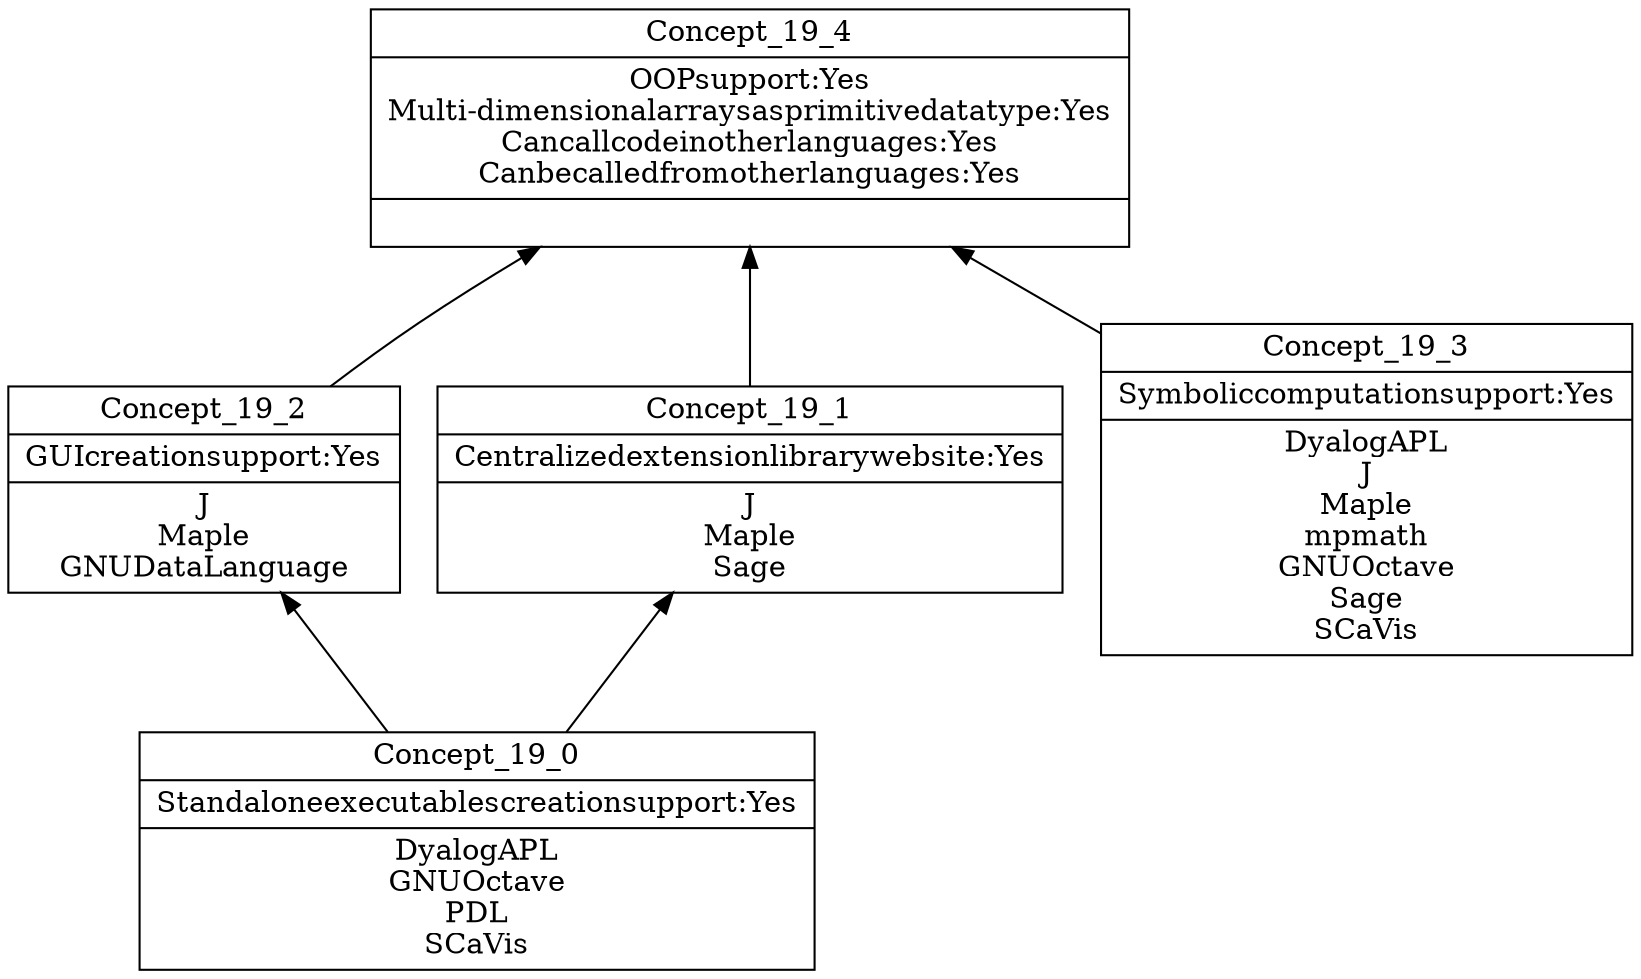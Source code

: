 digraph G { 
	rankdir=BT;
subgraph 19 { 
label="19";
1 [shape=record,label="{Concept_19_0|Standaloneexecutablescreationsupport:Yes\n|DyalogAPL\nGNUOctave\nPDL\nSCaVis\n}"];
2 [shape=record,label="{Concept_19_3|Symboliccomputationsupport:Yes\n|DyalogAPL\nJ\nMaple\nmpmath\nGNUOctave\nSage\nSCaVis\n}"];
3 [shape=record,label="{Concept_19_2|GUIcreationsupport:Yes\n|J\nMaple\nGNUDataLanguage\n}"];
4 [shape=record,label="{Concept_19_1|Centralizedextensionlibrarywebsite:Yes\n|J\nMaple\nSage\n}"];
5 [shape=record,label="{Concept_19_4|OOPsupport:Yes\nMulti-dimensionalarraysasprimitivedatatype:Yes\nCancallcodeinotherlanguages:Yes\nCanbecalledfromotherlanguages:Yes\n|}"];
	1 -> 3
	1 -> 4
	2 -> 5
	3 -> 5
	4 -> 5
}
}